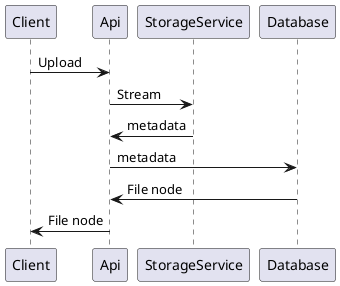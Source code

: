 @startuml
Client->Api:Upload
Api->StorageService:Stream
StorageService->Api:metadata
Api->Database:metadata
Database->Api:File node
Api->Client:File node
@enduml
